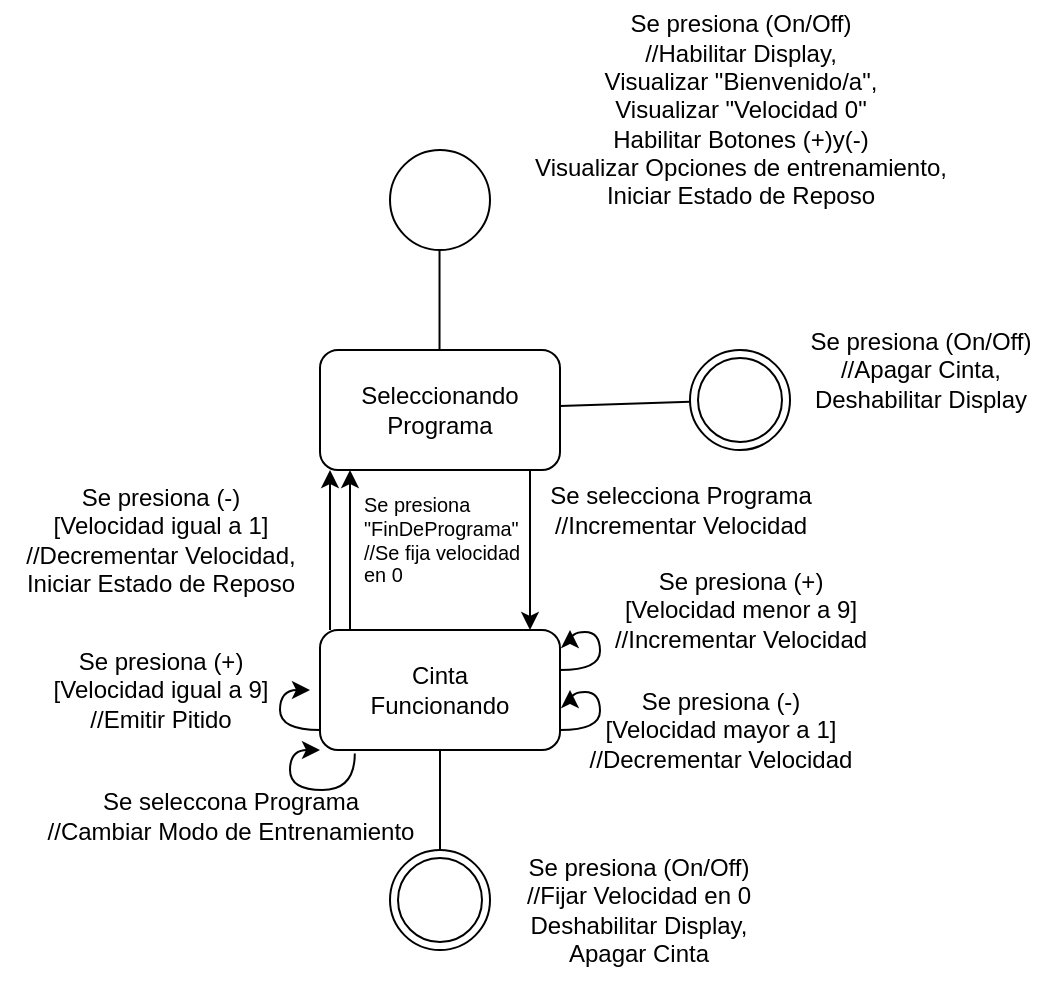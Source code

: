 <mxfile version="24.7.17">
  <diagram name="Página-1" id="F-PPZZ2c8yOrSUxFgBlU">
    <mxGraphModel dx="244" dy="148" grid="1" gridSize="10" guides="1" tooltips="1" connect="1" arrows="1" fold="1" page="1" pageScale="1" pageWidth="827" pageHeight="1169" math="0" shadow="0">
      <root>
        <mxCell id="0" />
        <mxCell id="1" parent="0" />
        <mxCell id="ZprPUmebJvR_VU2df30p-1" value="Se presiona (On/Off)&lt;div&gt;//Habilitar Display,&lt;/div&gt;&lt;div&gt;Visualizar &quot;Bienvenido/a&quot;,&lt;/div&gt;&lt;div&gt;Visualizar &quot;Velocidad 0&quot;&lt;/div&gt;&lt;div&gt;Habilitar Botones (+)y(-)&lt;/div&gt;&lt;div&gt;Visualizar Opciones de entrenamiento,&lt;/div&gt;&lt;div&gt;Iniciar Estado de Reposo&lt;/div&gt;" style="text;html=1;align=center;verticalAlign=middle;resizable=0;points=[];autosize=1;strokeColor=none;fillColor=none;" vertex="1" parent="1">
          <mxGeometry x="350" y="5" width="230" height="110" as="geometry" />
        </mxCell>
        <mxCell id="ZprPUmebJvR_VU2df30p-2" value="" style="ellipse;whiteSpace=wrap;html=1;aspect=fixed;" vertex="1" parent="1">
          <mxGeometry x="290" y="80" width="50" height="50" as="geometry" />
        </mxCell>
        <mxCell id="ZprPUmebJvR_VU2df30p-3" value="" style="endArrow=none;html=1;rounded=0;" edge="1" parent="1">
          <mxGeometry width="50" height="50" relative="1" as="geometry">
            <mxPoint x="314.76" y="180" as="sourcePoint" />
            <mxPoint x="314.76" y="130" as="targetPoint" />
          </mxGeometry>
        </mxCell>
        <mxCell id="ZprPUmebJvR_VU2df30p-6" value="" style="edgeStyle=orthogonalEdgeStyle;rounded=0;orthogonalLoop=1;jettySize=auto;html=1;" edge="1" parent="1">
          <mxGeometry relative="1" as="geometry">
            <mxPoint x="360" y="240" as="sourcePoint" />
            <mxPoint x="360" y="320" as="targetPoint" />
          </mxGeometry>
        </mxCell>
        <mxCell id="ZprPUmebJvR_VU2df30p-4" value="Seleccionando&lt;div&gt;Programa&lt;/div&gt;" style="rounded=1;whiteSpace=wrap;html=1;" vertex="1" parent="1">
          <mxGeometry x="255" y="180" width="120" height="60" as="geometry" />
        </mxCell>
        <mxCell id="ZprPUmebJvR_VU2df30p-8" style="edgeStyle=orthogonalEdgeStyle;rounded=0;orthogonalLoop=1;jettySize=auto;html=1;curved=1;" edge="1" parent="1" source="ZprPUmebJvR_VU2df30p-5">
          <mxGeometry relative="1" as="geometry">
            <mxPoint x="380" y="320" as="targetPoint" />
            <Array as="points">
              <mxPoint x="395" y="340" />
              <mxPoint x="395" y="321" />
              <mxPoint x="380" y="321" />
            </Array>
          </mxGeometry>
        </mxCell>
        <mxCell id="ZprPUmebJvR_VU2df30p-12" style="edgeStyle=orthogonalEdgeStyle;rounded=0;orthogonalLoop=1;jettySize=auto;html=1;curved=1;" edge="1" parent="1">
          <mxGeometry relative="1" as="geometry">
            <mxPoint x="250" y="350" as="targetPoint" />
            <mxPoint x="255" y="370" as="sourcePoint" />
            <Array as="points">
              <mxPoint x="235" y="370" />
              <mxPoint x="235" y="350" />
            </Array>
          </mxGeometry>
        </mxCell>
        <mxCell id="ZprPUmebJvR_VU2df30p-17" style="edgeStyle=orthogonalEdgeStyle;rounded=0;orthogonalLoop=1;jettySize=auto;html=1;" edge="1" parent="1">
          <mxGeometry relative="1" as="geometry">
            <mxPoint x="260" y="320" as="sourcePoint" />
            <mxPoint x="260" y="240" as="targetPoint" />
          </mxGeometry>
        </mxCell>
        <mxCell id="ZprPUmebJvR_VU2df30p-28" value="" style="edgeStyle=orthogonalEdgeStyle;rounded=0;orthogonalLoop=1;jettySize=auto;html=1;" edge="1" parent="1">
          <mxGeometry relative="1" as="geometry">
            <mxPoint x="270" y="320" as="sourcePoint" />
            <mxPoint x="270" y="240" as="targetPoint" />
          </mxGeometry>
        </mxCell>
        <mxCell id="ZprPUmebJvR_VU2df30p-5" value="Cinta&lt;div&gt;Funcionando&lt;/div&gt;" style="whiteSpace=wrap;html=1;rounded=1;" vertex="1" parent="1">
          <mxGeometry x="255" y="320" width="120" height="60" as="geometry" />
        </mxCell>
        <mxCell id="ZprPUmebJvR_VU2df30p-7" value="Se selecciona Programa&lt;div&gt;//Incrementar Velocidad&lt;/div&gt;" style="text;html=1;align=center;verticalAlign=middle;resizable=0;points=[];autosize=1;strokeColor=none;fillColor=none;" vertex="1" parent="1">
          <mxGeometry x="360" y="240" width="150" height="40" as="geometry" />
        </mxCell>
        <mxCell id="ZprPUmebJvR_VU2df30p-9" value="Se presiona (+)&lt;div&gt;[Velocidad menor a 9]&lt;/div&gt;&lt;div&gt;//Incrementar Velocidad&lt;/div&gt;" style="text;html=1;align=center;verticalAlign=middle;resizable=0;points=[];autosize=1;strokeColor=none;fillColor=none;" vertex="1" parent="1">
          <mxGeometry x="390" y="280" width="150" height="60" as="geometry" />
        </mxCell>
        <mxCell id="ZprPUmebJvR_VU2df30p-10" style="edgeStyle=orthogonalEdgeStyle;rounded=0;orthogonalLoop=1;jettySize=auto;html=1;curved=1;" edge="1" parent="1">
          <mxGeometry relative="1" as="geometry">
            <mxPoint x="380" y="350" as="targetPoint" />
            <mxPoint x="375" y="370" as="sourcePoint" />
            <Array as="points">
              <mxPoint x="395" y="370" />
              <mxPoint x="395" y="351" />
              <mxPoint x="380" y="351" />
            </Array>
          </mxGeometry>
        </mxCell>
        <mxCell id="ZprPUmebJvR_VU2df30p-11" value="Se presiona (-)&lt;div&gt;[Velocidad mayor a 1]&lt;/div&gt;&lt;div&gt;//Decrementar Velocidad&lt;/div&gt;" style="text;html=1;align=center;verticalAlign=middle;resizable=0;points=[];autosize=1;strokeColor=none;fillColor=none;" vertex="1" parent="1">
          <mxGeometry x="380" y="340" width="150" height="60" as="geometry" />
        </mxCell>
        <mxCell id="ZprPUmebJvR_VU2df30p-15" value="Se presiona (+)&lt;div&gt;[Velocidad igual a 9]&lt;/div&gt;&lt;div&gt;//Emitir Pitido&lt;/div&gt;" style="text;html=1;align=center;verticalAlign=middle;resizable=0;points=[];autosize=1;strokeColor=none;fillColor=none;" vertex="1" parent="1">
          <mxGeometry x="110" y="320" width="130" height="60" as="geometry" />
        </mxCell>
        <mxCell id="ZprPUmebJvR_VU2df30p-16" value="Se presiona (-)&lt;div&gt;[Velocidad igual a 1]&lt;/div&gt;&lt;div&gt;//Decrementar Velocidad,&lt;/div&gt;&lt;div&gt;Iniciar Estado de Reposo&lt;/div&gt;" style="text;html=1;align=center;verticalAlign=middle;resizable=0;points=[];autosize=1;strokeColor=none;fillColor=none;" vertex="1" parent="1">
          <mxGeometry x="95" y="240" width="160" height="70" as="geometry" />
        </mxCell>
        <mxCell id="ZprPUmebJvR_VU2df30p-18" value="" style="ellipse;shape=doubleEllipse;whiteSpace=wrap;html=1;aspect=fixed;" vertex="1" parent="1">
          <mxGeometry x="440" y="180" width="50" height="50" as="geometry" />
        </mxCell>
        <mxCell id="ZprPUmebJvR_VU2df30p-19" value="" style="endArrow=none;html=1;rounded=0;" edge="1" parent="1" source="ZprPUmebJvR_VU2df30p-4" target="ZprPUmebJvR_VU2df30p-18">
          <mxGeometry width="50" height="50" relative="1" as="geometry">
            <mxPoint x="464.86" y="280" as="sourcePoint" />
            <mxPoint x="464.86" y="230" as="targetPoint" />
          </mxGeometry>
        </mxCell>
        <mxCell id="ZprPUmebJvR_VU2df30p-20" value="Se presiona (On/Off)&lt;div&gt;//Apagar Cinta,&lt;/div&gt;&lt;div&gt;Deshabilitar Display&lt;/div&gt;" style="text;html=1;align=center;verticalAlign=middle;resizable=0;points=[];autosize=1;strokeColor=none;fillColor=none;" vertex="1" parent="1">
          <mxGeometry x="490" y="160" width="130" height="60" as="geometry" />
        </mxCell>
        <mxCell id="ZprPUmebJvR_VU2df30p-21" value="" style="ellipse;shape=doubleEllipse;whiteSpace=wrap;html=1;aspect=fixed;" vertex="1" parent="1">
          <mxGeometry x="290" y="430" width="50" height="50" as="geometry" />
        </mxCell>
        <mxCell id="ZprPUmebJvR_VU2df30p-22" value="" style="endArrow=none;html=1;rounded=0;" edge="1" parent="1" source="ZprPUmebJvR_VU2df30p-5" target="ZprPUmebJvR_VU2df30p-21">
          <mxGeometry width="50" height="50" relative="1" as="geometry">
            <mxPoint x="314.86" y="530" as="sourcePoint" />
            <mxPoint x="315" y="450" as="targetPoint" />
          </mxGeometry>
        </mxCell>
        <mxCell id="ZprPUmebJvR_VU2df30p-24" value="Se presiona (On/Off)&lt;div&gt;//&lt;span style=&quot;background-color: initial;&quot;&gt;Fijar Velocidad en 0&lt;/span&gt;&lt;/div&gt;&lt;div&gt;Deshabilitar Display,&lt;/div&gt;&lt;div&gt;Apagar Cinta&lt;/div&gt;" style="text;html=1;align=center;verticalAlign=middle;resizable=0;points=[];autosize=1;strokeColor=none;fillColor=none;" vertex="1" parent="1">
          <mxGeometry x="344" y="425" width="140" height="70" as="geometry" />
        </mxCell>
        <mxCell id="ZprPUmebJvR_VU2df30p-26" style="edgeStyle=orthogonalEdgeStyle;rounded=0;orthogonalLoop=1;jettySize=auto;html=1;curved=1;exitX=0.145;exitY=1.029;exitDx=0;exitDy=0;exitPerimeter=0;" edge="1" parent="1" source="ZprPUmebJvR_VU2df30p-5">
          <mxGeometry relative="1" as="geometry">
            <mxPoint x="255" y="380" as="targetPoint" />
            <mxPoint x="260" y="400" as="sourcePoint" />
            <Array as="points">
              <mxPoint x="272" y="400" />
              <mxPoint x="240" y="400" />
              <mxPoint x="240" y="380" />
            </Array>
          </mxGeometry>
        </mxCell>
        <mxCell id="ZprPUmebJvR_VU2df30p-27" value="Se seleccona Programa&lt;div&gt;//Cambiar Modo de Entrenamiento&lt;/div&gt;" style="text;html=1;align=center;verticalAlign=middle;resizable=0;points=[];autosize=1;strokeColor=none;fillColor=none;" vertex="1" parent="1">
          <mxGeometry x="105" y="393" width="210" height="40" as="geometry" />
        </mxCell>
        <mxCell id="ZprPUmebJvR_VU2df30p-29" value="&lt;h5&gt;&lt;span style=&quot;font-weight: normal;&quot;&gt;Se presiona&lt;br&gt;&quot;FinDePrograma&quot;&lt;br&gt;//Se fija velocidad&amp;nbsp;&lt;br&gt;en 0&lt;/span&gt;&lt;/h5&gt;" style="text;html=1;align=left;verticalAlign=middle;resizable=0;points=[];autosize=1;strokeColor=none;fillColor=none;" vertex="1" parent="1">
          <mxGeometry x="275" y="230" width="100" height="90" as="geometry" />
        </mxCell>
      </root>
    </mxGraphModel>
  </diagram>
</mxfile>
